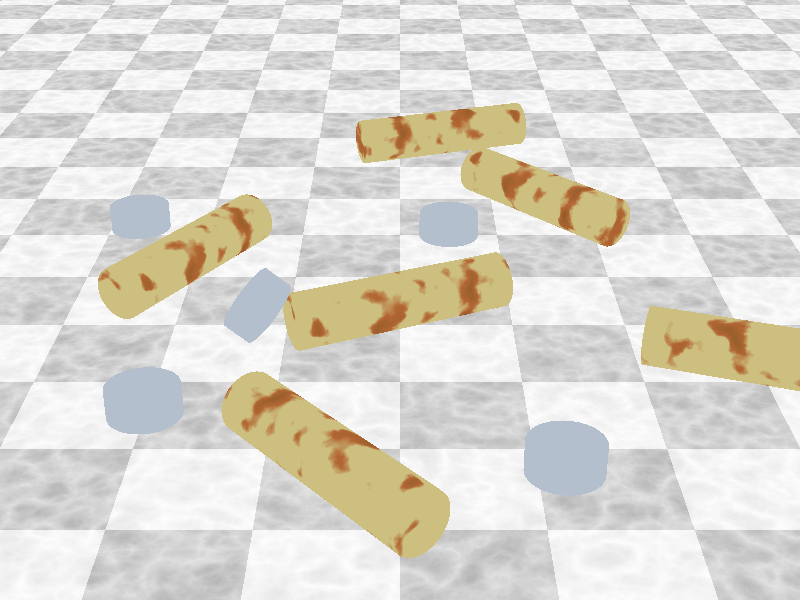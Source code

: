 camera { location <0, 5, -10> look_at 0 angle 35
       //focal_point 0 blur_samples 50 aperture .75
}
light_source { <100, 200, -150>/50, 1
               fade_distance 6 fade_power 2
               area_light x*3, y*3, 12, 12 circular orient adaptive 0     
} 
light_source
{ <-400, 150, -50>/50, <1,.8,.4>
  fade_distance 6 fade_power 2
  area_light x*3, y*3, 12, 12 circular orient adaptive 0
}
light_source
{ <150, 200, 400>/50, <.3,.8,1>
  fade_distance 5 fade_power 2
  area_light x*3, y*3, 12, 12 circular orient adaptive 0
}

#declare PlankNormal =
  normal
  { gradient x 2 slope_map { [0 <0,1>][.05 <1,0>][.95 <1,0>][1 <0,-1>] }
    scale 2
  };

plane
{ y, -.25
  pigment
  { checker
    pigment { granite color_map { [0 rgb 1][1 rgb .9] } }
    pigment { granite color_map { [0 rgb .9][1 rgb .7] } }
  }
  /*pigment
  { wood color_map
    { [.4 rgb <.9, .7, .4>]
      [.6 rgb <1, .8, .6>]
    }
    turbulence .5
    scale <1, 1, 10>*.5
    rotate y*20
    
  }*/
  normal
  { average normal_map
    { [1 PlankNormal]
      [1 PlankNormal rotate y*90/*wood .5 slope_map { [0 <0,0>][.5 <.5,1>][1 <1,0>] }
         turbulence .5 scale <1, 1, 10>*.5*/]
    }
    rotate y*20
  }
  finish { specular .5 reflection .2 }
}

#declare Metal =
  pigment
  { bozo color_map
    { [0 rgb <.8, .75, .5>]
      [.6 rgb <.8, .75, .5>]
      [.7 rgb <.7, .4, .2>]
      [1 rgb <.5, .35, .15>]
    }
    turbulence .4
    scale .2
  }

#declare Cyl1 =
  cylinder
  { -x, x, .25
    pigment { Metal }
    finish { specular .5 reflection { .3, .6 } }
    normal
    { gradient x .1
      slope_map
      { [0 <1, 0>][.5 <0, -1>][.5 <0, 1>][1 <1, 0>]
      }
      scale <.1, 0, 0>
    }    
  };

#declare Cyl2 =
  cylinder
  { -y*.25, 0, .3
    pigment { rgb <.7, .75, .8> }
    finish { specular .5 reflection { .3, .6 } }
    normal
    { radial .2
      slope_map
      { [0 <1, 0>][.5 <0, -1>][.5 <0, 1>][1 <1, 0>]
      }
      frequency 20
    }
  };

object { Cyl1 rotate y*-25 }
object { Cyl1 rotate x*20+y*-60 translate <-2, 0, 1> }
object { Cyl1 rotate x*50+y*50 translate <1.5, 0, 2.5> }
object { Cyl1 rotate x*80+y*-130 translate <-.5, 0, -2.5> }
object { Cyl1 rotate x*130+y*160 translate <.5, 0, 4.5> }
object { Cyl1 rotate x*200+y*20 translate <3, 0, -1> }

object { Cyl2 translate <1.2, 0, -2.3> }
object { Cyl2 rotate y*35 translate <-2, 0, -1.5> }
object { Cyl2 rotate y*105 translate <.5, 0, 2> }
object { Cyl2 rotate y*5 translate <-2.7, 0, 2.2> }
object { Cyl2 translate x*.3 rotate z*50 translate <-1.5, 0, -.4> }